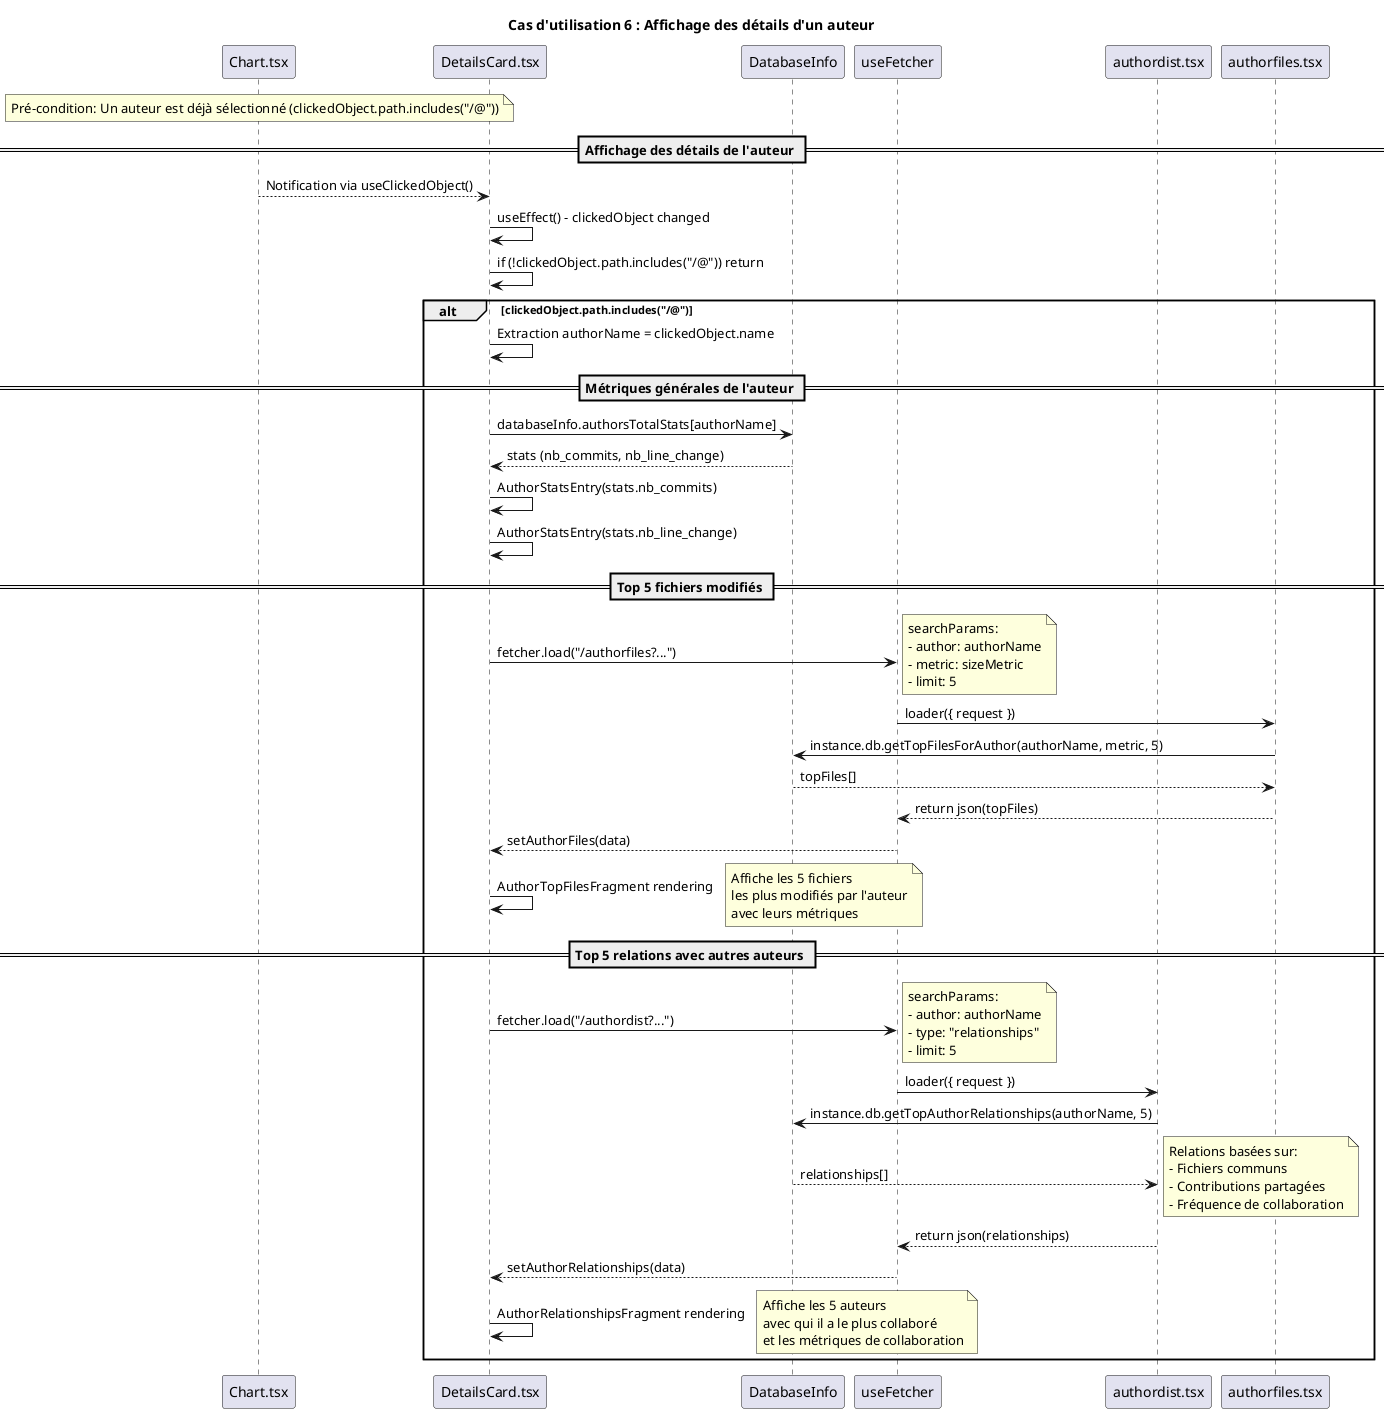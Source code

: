@startuml
title Cas d'utilisation 6 : Affichage des détails d'un auteur

participant "Chart.tsx" as C
participant "DetailsCard.tsx" as DC
participant "DatabaseInfo" as DB
participant "useFetcher" as F
participant "authordist.tsx" as AD
participant "authorfiles.tsx" as AF

note over C: Pré-condition: Un auteur est déjà sélectionné (clickedObject.path.includes("/@"))

== Affichage des détails de l'auteur ==
C --> DC: Notification via useClickedObject()
DC -> DC: useEffect() - clickedObject changed
DC -> DC: if (!clickedObject.path.includes("/@")) return

alt clickedObject.path.includes("/@")
    DC -> DC: Extraction authorName = clickedObject.name
    
    == Métriques générales de l'auteur ==
    DC -> DB: databaseInfo.authorsTotalStats[authorName]
    DB --> DC: stats (nb_commits, nb_line_change)
    
    DC -> DC: AuthorStatsEntry(stats.nb_commits)
    DC -> DC: AuthorStatsEntry(stats.nb_line_change)
    
    == Top 5 fichiers modifiés ==
    DC -> F: fetcher.load("/authorfiles?...")
    note right: searchParams:\n- author: authorName\n- metric: sizeMetric\n- limit: 5
    
    F -> AF: loader({ request })
    AF -> DB: instance.db.getTopFilesForAuthor(authorName, metric, 5)
    DB --> AF: topFiles[]
    AF --> F: return json(topFiles)
    F --> DC: setAuthorFiles(data)
    
    DC -> DC: AuthorTopFilesFragment rendering
    note right: Affiche les 5 fichiers\nles plus modifiés par l'auteur\navec leurs métriques
    
    == Top 5 relations avec autres auteurs ==
    DC -> F: fetcher.load("/authordist?...")
    note right: searchParams:\n- author: authorName\n- type: "relationships"\n- limit: 5
    
    F -> AD: loader({ request })
    AD -> DB: instance.db.getTopAuthorRelationships(authorName, 5)
    DB --> AD: relationships[]
    note right: Relations basées sur:\n- Fichiers communs\n- Contributions partagées\n- Fréquence de collaboration
    
    AD --> F: return json(relationships)
    F --> DC: setAuthorRelationships(data)
    
    DC -> DC: AuthorRelationshipsFragment rendering
    note right: Affiche les 5 auteurs\navec qui il a le plus collaboré\net les métriques de collaboration
end

@enduml